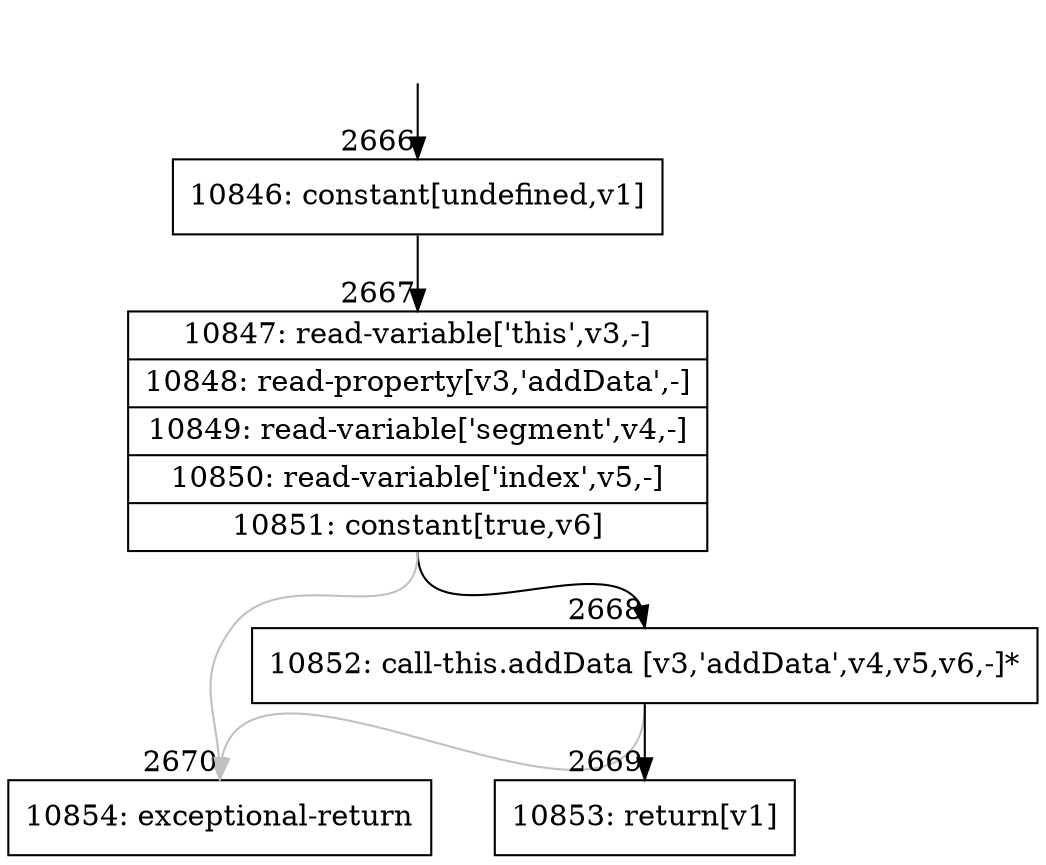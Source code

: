 digraph {
rankdir="TD"
BB_entry253[shape=none,label=""];
BB_entry253 -> BB2666 [tailport=s, headport=n, headlabel="    2666"]
BB2666 [shape=record label="{10846: constant[undefined,v1]}" ] 
BB2666 -> BB2667 [tailport=s, headport=n, headlabel="      2667"]
BB2667 [shape=record label="{10847: read-variable['this',v3,-]|10848: read-property[v3,'addData',-]|10849: read-variable['segment',v4,-]|10850: read-variable['index',v5,-]|10851: constant[true,v6]}" ] 
BB2667 -> BB2668 [tailport=s, headport=n, headlabel="      2668"]
BB2667 -> BB2670 [tailport=s, headport=n, color=gray, headlabel="      2670"]
BB2668 [shape=record label="{10852: call-this.addData [v3,'addData',v4,v5,v6,-]*}" ] 
BB2668 -> BB2669 [tailport=s, headport=n, headlabel="      2669"]
BB2668 -> BB2670 [tailport=s, headport=n, color=gray]
BB2669 [shape=record label="{10853: return[v1]}" ] 
BB2670 [shape=record label="{10854: exceptional-return}" ] 
//#$~ 2985
}
